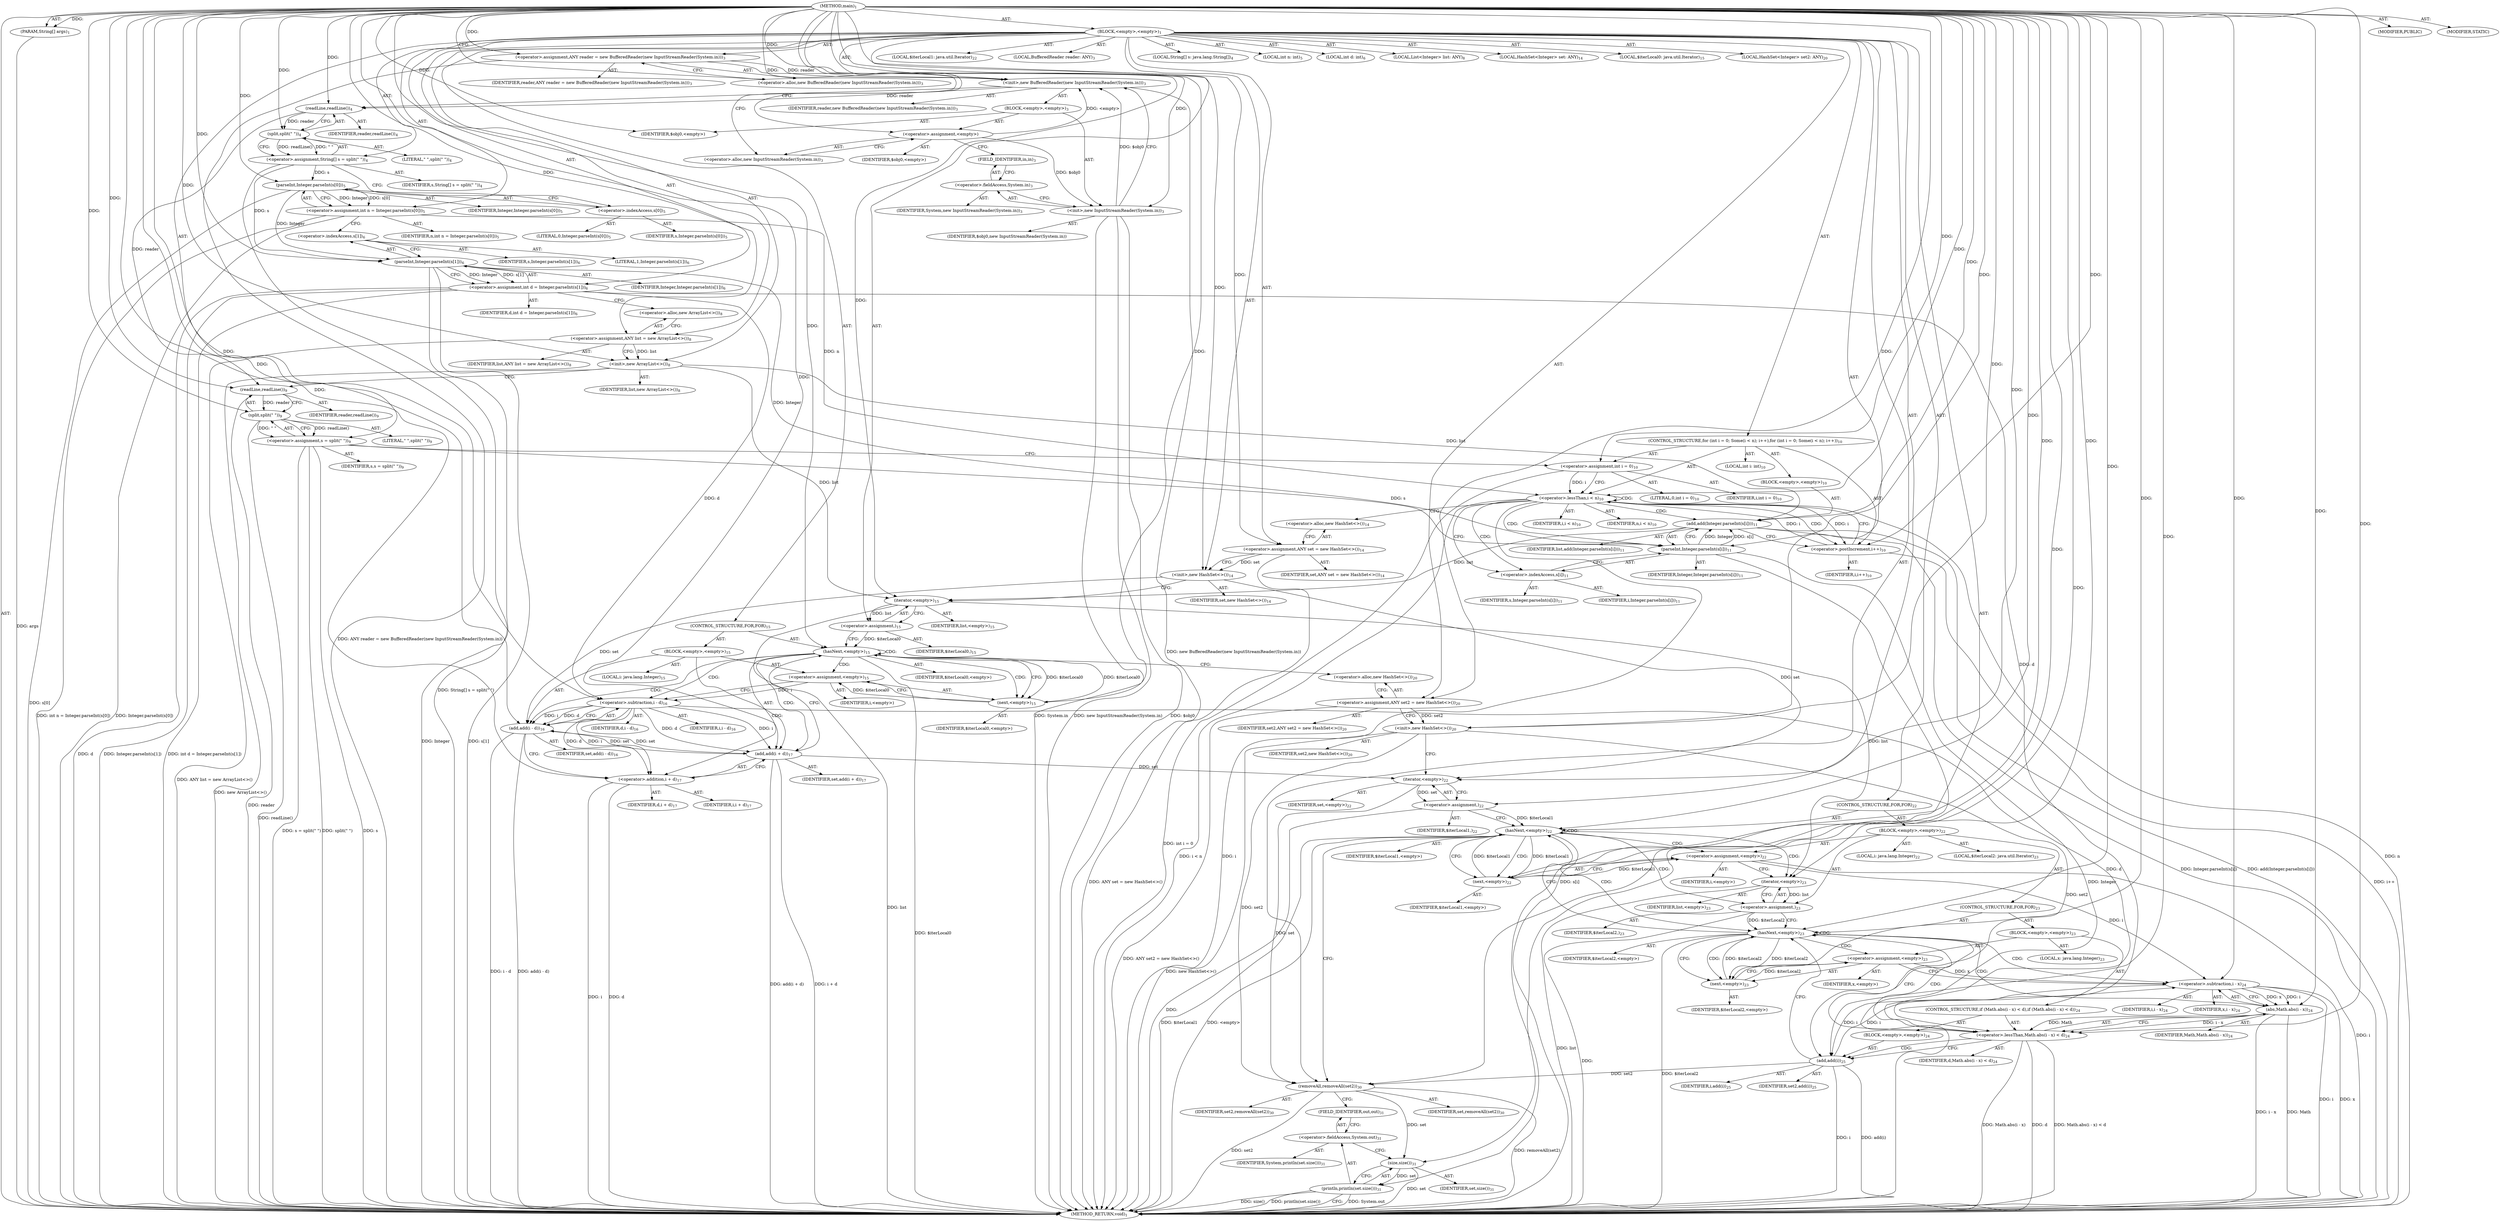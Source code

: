digraph "main" {  
"25" [label = <(METHOD,main)<SUB>1</SUB>> ]
"26" [label = <(PARAM,String[] args)<SUB>1</SUB>> ]
"27" [label = <(BLOCK,&lt;empty&gt;,&lt;empty&gt;)<SUB>1</SUB>> ]
"4" [label = <(LOCAL,BufferedReader reader: ANY)<SUB>3</SUB>> ]
"28" [label = <(&lt;operator&gt;.assignment,ANY reader = new BufferedReader(new InputStreamReader(System.in)))<SUB>3</SUB>> ]
"29" [label = <(IDENTIFIER,reader,ANY reader = new BufferedReader(new InputStreamReader(System.in)))<SUB>3</SUB>> ]
"30" [label = <(&lt;operator&gt;.alloc,new BufferedReader(new InputStreamReader(System.in)))<SUB>3</SUB>> ]
"31" [label = <(&lt;init&gt;,new BufferedReader(new InputStreamReader(System.in)))<SUB>3</SUB>> ]
"3" [label = <(IDENTIFIER,reader,new BufferedReader(new InputStreamReader(System.in)))<SUB>3</SUB>> ]
"32" [label = <(BLOCK,&lt;empty&gt;,&lt;empty&gt;)<SUB>3</SUB>> ]
"33" [label = <(&lt;operator&gt;.assignment,&lt;empty&gt;)> ]
"34" [label = <(IDENTIFIER,$obj0,&lt;empty&gt;)> ]
"35" [label = <(&lt;operator&gt;.alloc,new InputStreamReader(System.in))<SUB>3</SUB>> ]
"36" [label = <(&lt;init&gt;,new InputStreamReader(System.in))<SUB>3</SUB>> ]
"37" [label = <(IDENTIFIER,$obj0,new InputStreamReader(System.in))> ]
"38" [label = <(&lt;operator&gt;.fieldAccess,System.in)<SUB>3</SUB>> ]
"39" [label = <(IDENTIFIER,System,new InputStreamReader(System.in))<SUB>3</SUB>> ]
"40" [label = <(FIELD_IDENTIFIER,in,in)<SUB>3</SUB>> ]
"41" [label = <(IDENTIFIER,$obj0,&lt;empty&gt;)> ]
"42" [label = <(LOCAL,String[] s: java.lang.String[])<SUB>4</SUB>> ]
"43" [label = <(&lt;operator&gt;.assignment,String[] s = split(&quot; &quot;))<SUB>4</SUB>> ]
"44" [label = <(IDENTIFIER,s,String[] s = split(&quot; &quot;))<SUB>4</SUB>> ]
"45" [label = <(split,split(&quot; &quot;))<SUB>4</SUB>> ]
"46" [label = <(readLine,readLine())<SUB>4</SUB>> ]
"47" [label = <(IDENTIFIER,reader,readLine())<SUB>4</SUB>> ]
"48" [label = <(LITERAL,&quot; &quot;,split(&quot; &quot;))<SUB>4</SUB>> ]
"49" [label = <(LOCAL,int n: int)<SUB>5</SUB>> ]
"50" [label = <(&lt;operator&gt;.assignment,int n = Integer.parseInt(s[0]))<SUB>5</SUB>> ]
"51" [label = <(IDENTIFIER,n,int n = Integer.parseInt(s[0]))<SUB>5</SUB>> ]
"52" [label = <(parseInt,Integer.parseInt(s[0]))<SUB>5</SUB>> ]
"53" [label = <(IDENTIFIER,Integer,Integer.parseInt(s[0]))<SUB>5</SUB>> ]
"54" [label = <(&lt;operator&gt;.indexAccess,s[0])<SUB>5</SUB>> ]
"55" [label = <(IDENTIFIER,s,Integer.parseInt(s[0]))<SUB>5</SUB>> ]
"56" [label = <(LITERAL,0,Integer.parseInt(s[0]))<SUB>5</SUB>> ]
"57" [label = <(LOCAL,int d: int)<SUB>6</SUB>> ]
"58" [label = <(&lt;operator&gt;.assignment,int d = Integer.parseInt(s[1]))<SUB>6</SUB>> ]
"59" [label = <(IDENTIFIER,d,int d = Integer.parseInt(s[1]))<SUB>6</SUB>> ]
"60" [label = <(parseInt,Integer.parseInt(s[1]))<SUB>6</SUB>> ]
"61" [label = <(IDENTIFIER,Integer,Integer.parseInt(s[1]))<SUB>6</SUB>> ]
"62" [label = <(&lt;operator&gt;.indexAccess,s[1])<SUB>6</SUB>> ]
"63" [label = <(IDENTIFIER,s,Integer.parseInt(s[1]))<SUB>6</SUB>> ]
"64" [label = <(LITERAL,1,Integer.parseInt(s[1]))<SUB>6</SUB>> ]
"6" [label = <(LOCAL,List&lt;Integer&gt; list: ANY)<SUB>8</SUB>> ]
"65" [label = <(&lt;operator&gt;.assignment,ANY list = new ArrayList&lt;&gt;())<SUB>8</SUB>> ]
"66" [label = <(IDENTIFIER,list,ANY list = new ArrayList&lt;&gt;())<SUB>8</SUB>> ]
"67" [label = <(&lt;operator&gt;.alloc,new ArrayList&lt;&gt;())<SUB>8</SUB>> ]
"68" [label = <(&lt;init&gt;,new ArrayList&lt;&gt;())<SUB>8</SUB>> ]
"5" [label = <(IDENTIFIER,list,new ArrayList&lt;&gt;())<SUB>8</SUB>> ]
"69" [label = <(&lt;operator&gt;.assignment,s = split(&quot; &quot;))<SUB>9</SUB>> ]
"70" [label = <(IDENTIFIER,s,s = split(&quot; &quot;))<SUB>9</SUB>> ]
"71" [label = <(split,split(&quot; &quot;))<SUB>9</SUB>> ]
"72" [label = <(readLine,readLine())<SUB>9</SUB>> ]
"73" [label = <(IDENTIFIER,reader,readLine())<SUB>9</SUB>> ]
"74" [label = <(LITERAL,&quot; &quot;,split(&quot; &quot;))<SUB>9</SUB>> ]
"75" [label = <(CONTROL_STRUCTURE,for (int i = 0; Some(i &lt; n); i++),for (int i = 0; Some(i &lt; n); i++))<SUB>10</SUB>> ]
"76" [label = <(LOCAL,int i: int)<SUB>10</SUB>> ]
"77" [label = <(&lt;operator&gt;.assignment,int i = 0)<SUB>10</SUB>> ]
"78" [label = <(IDENTIFIER,i,int i = 0)<SUB>10</SUB>> ]
"79" [label = <(LITERAL,0,int i = 0)<SUB>10</SUB>> ]
"80" [label = <(&lt;operator&gt;.lessThan,i &lt; n)<SUB>10</SUB>> ]
"81" [label = <(IDENTIFIER,i,i &lt; n)<SUB>10</SUB>> ]
"82" [label = <(IDENTIFIER,n,i &lt; n)<SUB>10</SUB>> ]
"83" [label = <(&lt;operator&gt;.postIncrement,i++)<SUB>10</SUB>> ]
"84" [label = <(IDENTIFIER,i,i++)<SUB>10</SUB>> ]
"85" [label = <(BLOCK,&lt;empty&gt;,&lt;empty&gt;)<SUB>10</SUB>> ]
"86" [label = <(add,add(Integer.parseInt(s[i])))<SUB>11</SUB>> ]
"87" [label = <(IDENTIFIER,list,add(Integer.parseInt(s[i])))<SUB>11</SUB>> ]
"88" [label = <(parseInt,Integer.parseInt(s[i]))<SUB>11</SUB>> ]
"89" [label = <(IDENTIFIER,Integer,Integer.parseInt(s[i]))<SUB>11</SUB>> ]
"90" [label = <(&lt;operator&gt;.indexAccess,s[i])<SUB>11</SUB>> ]
"91" [label = <(IDENTIFIER,s,Integer.parseInt(s[i]))<SUB>11</SUB>> ]
"92" [label = <(IDENTIFIER,i,Integer.parseInt(s[i]))<SUB>11</SUB>> ]
"8" [label = <(LOCAL,HashSet&lt;Integer&gt; set: ANY)<SUB>14</SUB>> ]
"93" [label = <(&lt;operator&gt;.assignment,ANY set = new HashSet&lt;&gt;())<SUB>14</SUB>> ]
"94" [label = <(IDENTIFIER,set,ANY set = new HashSet&lt;&gt;())<SUB>14</SUB>> ]
"95" [label = <(&lt;operator&gt;.alloc,new HashSet&lt;&gt;())<SUB>14</SUB>> ]
"96" [label = <(&lt;init&gt;,new HashSet&lt;&gt;())<SUB>14</SUB>> ]
"7" [label = <(IDENTIFIER,set,new HashSet&lt;&gt;())<SUB>14</SUB>> ]
"97" [label = <(LOCAL,$iterLocal0: java.util.Iterator)<SUB>15</SUB>> ]
"98" [label = <(&lt;operator&gt;.assignment,)<SUB>15</SUB>> ]
"99" [label = <(IDENTIFIER,$iterLocal0,)<SUB>15</SUB>> ]
"100" [label = <(iterator,&lt;empty&gt;)<SUB>15</SUB>> ]
"101" [label = <(IDENTIFIER,list,&lt;empty&gt;)<SUB>15</SUB>> ]
"102" [label = <(CONTROL_STRUCTURE,FOR,FOR)<SUB>15</SUB>> ]
"103" [label = <(hasNext,&lt;empty&gt;)<SUB>15</SUB>> ]
"104" [label = <(IDENTIFIER,$iterLocal0,&lt;empty&gt;)> ]
"105" [label = <(BLOCK,&lt;empty&gt;,&lt;empty&gt;)<SUB>15</SUB>> ]
"106" [label = <(LOCAL,i: java.lang.Integer)<SUB>15</SUB>> ]
"107" [label = <(&lt;operator&gt;.assignment,&lt;empty&gt;)<SUB>15</SUB>> ]
"108" [label = <(IDENTIFIER,i,&lt;empty&gt;)> ]
"109" [label = <(next,&lt;empty&gt;)<SUB>15</SUB>> ]
"110" [label = <(IDENTIFIER,$iterLocal0,&lt;empty&gt;)> ]
"111" [label = <(add,add(i - d))<SUB>16</SUB>> ]
"112" [label = <(IDENTIFIER,set,add(i - d))<SUB>16</SUB>> ]
"113" [label = <(&lt;operator&gt;.subtraction,i - d)<SUB>16</SUB>> ]
"114" [label = <(IDENTIFIER,i,i - d)<SUB>16</SUB>> ]
"115" [label = <(IDENTIFIER,d,i - d)<SUB>16</SUB>> ]
"116" [label = <(add,add(i + d))<SUB>17</SUB>> ]
"117" [label = <(IDENTIFIER,set,add(i + d))<SUB>17</SUB>> ]
"118" [label = <(&lt;operator&gt;.addition,i + d)<SUB>17</SUB>> ]
"119" [label = <(IDENTIFIER,i,i + d)<SUB>17</SUB>> ]
"120" [label = <(IDENTIFIER,d,i + d)<SUB>17</SUB>> ]
"10" [label = <(LOCAL,HashSet&lt;Integer&gt; set2: ANY)<SUB>20</SUB>> ]
"121" [label = <(&lt;operator&gt;.assignment,ANY set2 = new HashSet&lt;&gt;())<SUB>20</SUB>> ]
"122" [label = <(IDENTIFIER,set2,ANY set2 = new HashSet&lt;&gt;())<SUB>20</SUB>> ]
"123" [label = <(&lt;operator&gt;.alloc,new HashSet&lt;&gt;())<SUB>20</SUB>> ]
"124" [label = <(&lt;init&gt;,new HashSet&lt;&gt;())<SUB>20</SUB>> ]
"9" [label = <(IDENTIFIER,set2,new HashSet&lt;&gt;())<SUB>20</SUB>> ]
"125" [label = <(LOCAL,$iterLocal1: java.util.Iterator)<SUB>22</SUB>> ]
"126" [label = <(&lt;operator&gt;.assignment,)<SUB>22</SUB>> ]
"127" [label = <(IDENTIFIER,$iterLocal1,)<SUB>22</SUB>> ]
"128" [label = <(iterator,&lt;empty&gt;)<SUB>22</SUB>> ]
"129" [label = <(IDENTIFIER,set,&lt;empty&gt;)<SUB>22</SUB>> ]
"130" [label = <(CONTROL_STRUCTURE,FOR,FOR)<SUB>22</SUB>> ]
"131" [label = <(hasNext,&lt;empty&gt;)<SUB>22</SUB>> ]
"132" [label = <(IDENTIFIER,$iterLocal1,&lt;empty&gt;)> ]
"133" [label = <(BLOCK,&lt;empty&gt;,&lt;empty&gt;)<SUB>22</SUB>> ]
"134" [label = <(LOCAL,i: java.lang.Integer)<SUB>22</SUB>> ]
"135" [label = <(&lt;operator&gt;.assignment,&lt;empty&gt;)<SUB>22</SUB>> ]
"136" [label = <(IDENTIFIER,i,&lt;empty&gt;)> ]
"137" [label = <(next,&lt;empty&gt;)<SUB>22</SUB>> ]
"138" [label = <(IDENTIFIER,$iterLocal1,&lt;empty&gt;)> ]
"139" [label = <(LOCAL,$iterLocal2: java.util.Iterator)<SUB>23</SUB>> ]
"140" [label = <(&lt;operator&gt;.assignment,)<SUB>23</SUB>> ]
"141" [label = <(IDENTIFIER,$iterLocal2,)<SUB>23</SUB>> ]
"142" [label = <(iterator,&lt;empty&gt;)<SUB>23</SUB>> ]
"143" [label = <(IDENTIFIER,list,&lt;empty&gt;)<SUB>23</SUB>> ]
"144" [label = <(CONTROL_STRUCTURE,FOR,FOR)<SUB>23</SUB>> ]
"145" [label = <(hasNext,&lt;empty&gt;)<SUB>23</SUB>> ]
"146" [label = <(IDENTIFIER,$iterLocal2,&lt;empty&gt;)> ]
"147" [label = <(BLOCK,&lt;empty&gt;,&lt;empty&gt;)<SUB>23</SUB>> ]
"148" [label = <(LOCAL,x: java.lang.Integer)<SUB>23</SUB>> ]
"149" [label = <(&lt;operator&gt;.assignment,&lt;empty&gt;)<SUB>23</SUB>> ]
"150" [label = <(IDENTIFIER,x,&lt;empty&gt;)> ]
"151" [label = <(next,&lt;empty&gt;)<SUB>23</SUB>> ]
"152" [label = <(IDENTIFIER,$iterLocal2,&lt;empty&gt;)> ]
"153" [label = <(CONTROL_STRUCTURE,if (Math.abs(i - x) &lt; d),if (Math.abs(i - x) &lt; d))<SUB>24</SUB>> ]
"154" [label = <(&lt;operator&gt;.lessThan,Math.abs(i - x) &lt; d)<SUB>24</SUB>> ]
"155" [label = <(abs,Math.abs(i - x))<SUB>24</SUB>> ]
"156" [label = <(IDENTIFIER,Math,Math.abs(i - x))<SUB>24</SUB>> ]
"157" [label = <(&lt;operator&gt;.subtraction,i - x)<SUB>24</SUB>> ]
"158" [label = <(IDENTIFIER,i,i - x)<SUB>24</SUB>> ]
"159" [label = <(IDENTIFIER,x,i - x)<SUB>24</SUB>> ]
"160" [label = <(IDENTIFIER,d,Math.abs(i - x) &lt; d)<SUB>24</SUB>> ]
"161" [label = <(BLOCK,&lt;empty&gt;,&lt;empty&gt;)<SUB>24</SUB>> ]
"162" [label = <(add,add(i))<SUB>25</SUB>> ]
"163" [label = <(IDENTIFIER,set2,add(i))<SUB>25</SUB>> ]
"164" [label = <(IDENTIFIER,i,add(i))<SUB>25</SUB>> ]
"165" [label = <(removeAll,removeAll(set2))<SUB>30</SUB>> ]
"166" [label = <(IDENTIFIER,set,removeAll(set2))<SUB>30</SUB>> ]
"167" [label = <(IDENTIFIER,set2,removeAll(set2))<SUB>30</SUB>> ]
"168" [label = <(println,println(set.size()))<SUB>31</SUB>> ]
"169" [label = <(&lt;operator&gt;.fieldAccess,System.out)<SUB>31</SUB>> ]
"170" [label = <(IDENTIFIER,System,println(set.size()))<SUB>31</SUB>> ]
"171" [label = <(FIELD_IDENTIFIER,out,out)<SUB>31</SUB>> ]
"172" [label = <(size,size())<SUB>31</SUB>> ]
"173" [label = <(IDENTIFIER,set,size())<SUB>31</SUB>> ]
"174" [label = <(MODIFIER,PUBLIC)> ]
"175" [label = <(MODIFIER,STATIC)> ]
"176" [label = <(METHOD_RETURN,void)<SUB>1</SUB>> ]
  "25" -> "26"  [ label = "AST: "] 
  "25" -> "27"  [ label = "AST: "] 
  "25" -> "174"  [ label = "AST: "] 
  "25" -> "175"  [ label = "AST: "] 
  "25" -> "176"  [ label = "AST: "] 
  "27" -> "4"  [ label = "AST: "] 
  "27" -> "28"  [ label = "AST: "] 
  "27" -> "31"  [ label = "AST: "] 
  "27" -> "42"  [ label = "AST: "] 
  "27" -> "43"  [ label = "AST: "] 
  "27" -> "49"  [ label = "AST: "] 
  "27" -> "50"  [ label = "AST: "] 
  "27" -> "57"  [ label = "AST: "] 
  "27" -> "58"  [ label = "AST: "] 
  "27" -> "6"  [ label = "AST: "] 
  "27" -> "65"  [ label = "AST: "] 
  "27" -> "68"  [ label = "AST: "] 
  "27" -> "69"  [ label = "AST: "] 
  "27" -> "75"  [ label = "AST: "] 
  "27" -> "8"  [ label = "AST: "] 
  "27" -> "93"  [ label = "AST: "] 
  "27" -> "96"  [ label = "AST: "] 
  "27" -> "97"  [ label = "AST: "] 
  "27" -> "98"  [ label = "AST: "] 
  "27" -> "102"  [ label = "AST: "] 
  "27" -> "10"  [ label = "AST: "] 
  "27" -> "121"  [ label = "AST: "] 
  "27" -> "124"  [ label = "AST: "] 
  "27" -> "125"  [ label = "AST: "] 
  "27" -> "126"  [ label = "AST: "] 
  "27" -> "130"  [ label = "AST: "] 
  "27" -> "165"  [ label = "AST: "] 
  "27" -> "168"  [ label = "AST: "] 
  "28" -> "29"  [ label = "AST: "] 
  "28" -> "30"  [ label = "AST: "] 
  "31" -> "3"  [ label = "AST: "] 
  "31" -> "32"  [ label = "AST: "] 
  "32" -> "33"  [ label = "AST: "] 
  "32" -> "36"  [ label = "AST: "] 
  "32" -> "41"  [ label = "AST: "] 
  "33" -> "34"  [ label = "AST: "] 
  "33" -> "35"  [ label = "AST: "] 
  "36" -> "37"  [ label = "AST: "] 
  "36" -> "38"  [ label = "AST: "] 
  "38" -> "39"  [ label = "AST: "] 
  "38" -> "40"  [ label = "AST: "] 
  "43" -> "44"  [ label = "AST: "] 
  "43" -> "45"  [ label = "AST: "] 
  "45" -> "46"  [ label = "AST: "] 
  "45" -> "48"  [ label = "AST: "] 
  "46" -> "47"  [ label = "AST: "] 
  "50" -> "51"  [ label = "AST: "] 
  "50" -> "52"  [ label = "AST: "] 
  "52" -> "53"  [ label = "AST: "] 
  "52" -> "54"  [ label = "AST: "] 
  "54" -> "55"  [ label = "AST: "] 
  "54" -> "56"  [ label = "AST: "] 
  "58" -> "59"  [ label = "AST: "] 
  "58" -> "60"  [ label = "AST: "] 
  "60" -> "61"  [ label = "AST: "] 
  "60" -> "62"  [ label = "AST: "] 
  "62" -> "63"  [ label = "AST: "] 
  "62" -> "64"  [ label = "AST: "] 
  "65" -> "66"  [ label = "AST: "] 
  "65" -> "67"  [ label = "AST: "] 
  "68" -> "5"  [ label = "AST: "] 
  "69" -> "70"  [ label = "AST: "] 
  "69" -> "71"  [ label = "AST: "] 
  "71" -> "72"  [ label = "AST: "] 
  "71" -> "74"  [ label = "AST: "] 
  "72" -> "73"  [ label = "AST: "] 
  "75" -> "76"  [ label = "AST: "] 
  "75" -> "77"  [ label = "AST: "] 
  "75" -> "80"  [ label = "AST: "] 
  "75" -> "83"  [ label = "AST: "] 
  "75" -> "85"  [ label = "AST: "] 
  "77" -> "78"  [ label = "AST: "] 
  "77" -> "79"  [ label = "AST: "] 
  "80" -> "81"  [ label = "AST: "] 
  "80" -> "82"  [ label = "AST: "] 
  "83" -> "84"  [ label = "AST: "] 
  "85" -> "86"  [ label = "AST: "] 
  "86" -> "87"  [ label = "AST: "] 
  "86" -> "88"  [ label = "AST: "] 
  "88" -> "89"  [ label = "AST: "] 
  "88" -> "90"  [ label = "AST: "] 
  "90" -> "91"  [ label = "AST: "] 
  "90" -> "92"  [ label = "AST: "] 
  "93" -> "94"  [ label = "AST: "] 
  "93" -> "95"  [ label = "AST: "] 
  "96" -> "7"  [ label = "AST: "] 
  "98" -> "99"  [ label = "AST: "] 
  "98" -> "100"  [ label = "AST: "] 
  "100" -> "101"  [ label = "AST: "] 
  "102" -> "103"  [ label = "AST: "] 
  "102" -> "105"  [ label = "AST: "] 
  "103" -> "104"  [ label = "AST: "] 
  "105" -> "106"  [ label = "AST: "] 
  "105" -> "107"  [ label = "AST: "] 
  "105" -> "111"  [ label = "AST: "] 
  "105" -> "116"  [ label = "AST: "] 
  "107" -> "108"  [ label = "AST: "] 
  "107" -> "109"  [ label = "AST: "] 
  "109" -> "110"  [ label = "AST: "] 
  "111" -> "112"  [ label = "AST: "] 
  "111" -> "113"  [ label = "AST: "] 
  "113" -> "114"  [ label = "AST: "] 
  "113" -> "115"  [ label = "AST: "] 
  "116" -> "117"  [ label = "AST: "] 
  "116" -> "118"  [ label = "AST: "] 
  "118" -> "119"  [ label = "AST: "] 
  "118" -> "120"  [ label = "AST: "] 
  "121" -> "122"  [ label = "AST: "] 
  "121" -> "123"  [ label = "AST: "] 
  "124" -> "9"  [ label = "AST: "] 
  "126" -> "127"  [ label = "AST: "] 
  "126" -> "128"  [ label = "AST: "] 
  "128" -> "129"  [ label = "AST: "] 
  "130" -> "131"  [ label = "AST: "] 
  "130" -> "133"  [ label = "AST: "] 
  "131" -> "132"  [ label = "AST: "] 
  "133" -> "134"  [ label = "AST: "] 
  "133" -> "135"  [ label = "AST: "] 
  "133" -> "139"  [ label = "AST: "] 
  "133" -> "140"  [ label = "AST: "] 
  "133" -> "144"  [ label = "AST: "] 
  "135" -> "136"  [ label = "AST: "] 
  "135" -> "137"  [ label = "AST: "] 
  "137" -> "138"  [ label = "AST: "] 
  "140" -> "141"  [ label = "AST: "] 
  "140" -> "142"  [ label = "AST: "] 
  "142" -> "143"  [ label = "AST: "] 
  "144" -> "145"  [ label = "AST: "] 
  "144" -> "147"  [ label = "AST: "] 
  "145" -> "146"  [ label = "AST: "] 
  "147" -> "148"  [ label = "AST: "] 
  "147" -> "149"  [ label = "AST: "] 
  "147" -> "153"  [ label = "AST: "] 
  "149" -> "150"  [ label = "AST: "] 
  "149" -> "151"  [ label = "AST: "] 
  "151" -> "152"  [ label = "AST: "] 
  "153" -> "154"  [ label = "AST: "] 
  "153" -> "161"  [ label = "AST: "] 
  "154" -> "155"  [ label = "AST: "] 
  "154" -> "160"  [ label = "AST: "] 
  "155" -> "156"  [ label = "AST: "] 
  "155" -> "157"  [ label = "AST: "] 
  "157" -> "158"  [ label = "AST: "] 
  "157" -> "159"  [ label = "AST: "] 
  "161" -> "162"  [ label = "AST: "] 
  "162" -> "163"  [ label = "AST: "] 
  "162" -> "164"  [ label = "AST: "] 
  "165" -> "166"  [ label = "AST: "] 
  "165" -> "167"  [ label = "AST: "] 
  "168" -> "169"  [ label = "AST: "] 
  "168" -> "172"  [ label = "AST: "] 
  "169" -> "170"  [ label = "AST: "] 
  "169" -> "171"  [ label = "AST: "] 
  "172" -> "173"  [ label = "AST: "] 
  "28" -> "35"  [ label = "CFG: "] 
  "31" -> "46"  [ label = "CFG: "] 
  "43" -> "54"  [ label = "CFG: "] 
  "50" -> "62"  [ label = "CFG: "] 
  "58" -> "67"  [ label = "CFG: "] 
  "65" -> "68"  [ label = "CFG: "] 
  "68" -> "72"  [ label = "CFG: "] 
  "69" -> "77"  [ label = "CFG: "] 
  "93" -> "96"  [ label = "CFG: "] 
  "96" -> "100"  [ label = "CFG: "] 
  "98" -> "103"  [ label = "CFG: "] 
  "121" -> "124"  [ label = "CFG: "] 
  "124" -> "128"  [ label = "CFG: "] 
  "126" -> "131"  [ label = "CFG: "] 
  "165" -> "171"  [ label = "CFG: "] 
  "168" -> "176"  [ label = "CFG: "] 
  "30" -> "28"  [ label = "CFG: "] 
  "45" -> "43"  [ label = "CFG: "] 
  "52" -> "50"  [ label = "CFG: "] 
  "60" -> "58"  [ label = "CFG: "] 
  "67" -> "65"  [ label = "CFG: "] 
  "71" -> "69"  [ label = "CFG: "] 
  "77" -> "80"  [ label = "CFG: "] 
  "80" -> "90"  [ label = "CFG: "] 
  "80" -> "95"  [ label = "CFG: "] 
  "83" -> "80"  [ label = "CFG: "] 
  "95" -> "93"  [ label = "CFG: "] 
  "100" -> "98"  [ label = "CFG: "] 
  "103" -> "109"  [ label = "CFG: "] 
  "103" -> "123"  [ label = "CFG: "] 
  "123" -> "121"  [ label = "CFG: "] 
  "128" -> "126"  [ label = "CFG: "] 
  "131" -> "137"  [ label = "CFG: "] 
  "131" -> "165"  [ label = "CFG: "] 
  "169" -> "172"  [ label = "CFG: "] 
  "172" -> "168"  [ label = "CFG: "] 
  "33" -> "40"  [ label = "CFG: "] 
  "36" -> "31"  [ label = "CFG: "] 
  "46" -> "45"  [ label = "CFG: "] 
  "54" -> "52"  [ label = "CFG: "] 
  "62" -> "60"  [ label = "CFG: "] 
  "72" -> "71"  [ label = "CFG: "] 
  "86" -> "83"  [ label = "CFG: "] 
  "107" -> "113"  [ label = "CFG: "] 
  "111" -> "118"  [ label = "CFG: "] 
  "116" -> "103"  [ label = "CFG: "] 
  "135" -> "142"  [ label = "CFG: "] 
  "140" -> "145"  [ label = "CFG: "] 
  "171" -> "169"  [ label = "CFG: "] 
  "35" -> "33"  [ label = "CFG: "] 
  "38" -> "36"  [ label = "CFG: "] 
  "88" -> "86"  [ label = "CFG: "] 
  "109" -> "107"  [ label = "CFG: "] 
  "113" -> "111"  [ label = "CFG: "] 
  "118" -> "116"  [ label = "CFG: "] 
  "137" -> "135"  [ label = "CFG: "] 
  "142" -> "140"  [ label = "CFG: "] 
  "145" -> "131"  [ label = "CFG: "] 
  "145" -> "151"  [ label = "CFG: "] 
  "40" -> "38"  [ label = "CFG: "] 
  "90" -> "88"  [ label = "CFG: "] 
  "149" -> "157"  [ label = "CFG: "] 
  "151" -> "149"  [ label = "CFG: "] 
  "154" -> "145"  [ label = "CFG: "] 
  "154" -> "162"  [ label = "CFG: "] 
  "155" -> "154"  [ label = "CFG: "] 
  "162" -> "145"  [ label = "CFG: "] 
  "157" -> "155"  [ label = "CFG: "] 
  "25" -> "30"  [ label = "CFG: "] 
  "26" -> "176"  [ label = "DDG: args"] 
  "28" -> "176"  [ label = "DDG: ANY reader = new BufferedReader(new InputStreamReader(System.in))"] 
  "36" -> "176"  [ label = "DDG: $obj0"] 
  "36" -> "176"  [ label = "DDG: System.in"] 
  "36" -> "176"  [ label = "DDG: new InputStreamReader(System.in)"] 
  "31" -> "176"  [ label = "DDG: new BufferedReader(new InputStreamReader(System.in))"] 
  "43" -> "176"  [ label = "DDG: String[] s = split(&quot; &quot;)"] 
  "52" -> "176"  [ label = "DDG: s[0]"] 
  "50" -> "176"  [ label = "DDG: Integer.parseInt(s[0])"] 
  "50" -> "176"  [ label = "DDG: int n = Integer.parseInt(s[0])"] 
  "58" -> "176"  [ label = "DDG: d"] 
  "60" -> "176"  [ label = "DDG: Integer"] 
  "60" -> "176"  [ label = "DDG: s[1]"] 
  "58" -> "176"  [ label = "DDG: Integer.parseInt(s[1])"] 
  "58" -> "176"  [ label = "DDG: int d = Integer.parseInt(s[1])"] 
  "65" -> "176"  [ label = "DDG: ANY list = new ArrayList&lt;&gt;()"] 
  "68" -> "176"  [ label = "DDG: new ArrayList&lt;&gt;()"] 
  "69" -> "176"  [ label = "DDG: s"] 
  "72" -> "176"  [ label = "DDG: reader"] 
  "71" -> "176"  [ label = "DDG: readLine()"] 
  "69" -> "176"  [ label = "DDG: split(&quot; &quot;)"] 
  "69" -> "176"  [ label = "DDG: s = split(&quot; &quot;)"] 
  "77" -> "176"  [ label = "DDG: int i = 0"] 
  "80" -> "176"  [ label = "DDG: i"] 
  "80" -> "176"  [ label = "DDG: n"] 
  "80" -> "176"  [ label = "DDG: i &lt; n"] 
  "93" -> "176"  [ label = "DDG: ANY set = new HashSet&lt;&gt;()"] 
  "100" -> "176"  [ label = "DDG: list"] 
  "103" -> "176"  [ label = "DDG: $iterLocal0"] 
  "121" -> "176"  [ label = "DDG: ANY set2 = new HashSet&lt;&gt;()"] 
  "124" -> "176"  [ label = "DDG: new HashSet&lt;&gt;()"] 
  "126" -> "176"  [ label = "DDG: "] 
  "131" -> "176"  [ label = "DDG: $iterLocal1"] 
  "131" -> "176"  [ label = "DDG: &lt;empty&gt;"] 
  "165" -> "176"  [ label = "DDG: set2"] 
  "165" -> "176"  [ label = "DDG: removeAll(set2)"] 
  "168" -> "176"  [ label = "DDG: System.out"] 
  "172" -> "176"  [ label = "DDG: set"] 
  "168" -> "176"  [ label = "DDG: size()"] 
  "168" -> "176"  [ label = "DDG: println(set.size())"] 
  "135" -> "176"  [ label = "DDG: i"] 
  "142" -> "176"  [ label = "DDG: list"] 
  "140" -> "176"  [ label = "DDG: "] 
  "145" -> "176"  [ label = "DDG: $iterLocal2"] 
  "157" -> "176"  [ label = "DDG: i"] 
  "157" -> "176"  [ label = "DDG: x"] 
  "155" -> "176"  [ label = "DDG: i - x"] 
  "154" -> "176"  [ label = "DDG: Math.abs(i - x)"] 
  "154" -> "176"  [ label = "DDG: d"] 
  "154" -> "176"  [ label = "DDG: Math.abs(i - x) &lt; d"] 
  "162" -> "176"  [ label = "DDG: i"] 
  "162" -> "176"  [ label = "DDG: add(i)"] 
  "111" -> "176"  [ label = "DDG: i - d"] 
  "111" -> "176"  [ label = "DDG: add(i - d)"] 
  "118" -> "176"  [ label = "DDG: i"] 
  "118" -> "176"  [ label = "DDG: d"] 
  "116" -> "176"  [ label = "DDG: i + d"] 
  "116" -> "176"  [ label = "DDG: add(i + d)"] 
  "88" -> "176"  [ label = "DDG: Integer"] 
  "88" -> "176"  [ label = "DDG: s[i]"] 
  "86" -> "176"  [ label = "DDG: Integer.parseInt(s[i])"] 
  "86" -> "176"  [ label = "DDG: add(Integer.parseInt(s[i]))"] 
  "83" -> "176"  [ label = "DDG: i++"] 
  "155" -> "176"  [ label = "DDG: Math"] 
  "25" -> "26"  [ label = "DDG: "] 
  "25" -> "28"  [ label = "DDG: "] 
  "45" -> "43"  [ label = "DDG: readLine()"] 
  "45" -> "43"  [ label = "DDG: &quot; &quot;"] 
  "52" -> "50"  [ label = "DDG: Integer"] 
  "52" -> "50"  [ label = "DDG: s[0]"] 
  "60" -> "58"  [ label = "DDG: Integer"] 
  "60" -> "58"  [ label = "DDG: s[1]"] 
  "25" -> "65"  [ label = "DDG: "] 
  "71" -> "69"  [ label = "DDG: readLine()"] 
  "71" -> "69"  [ label = "DDG: &quot; &quot;"] 
  "25" -> "93"  [ label = "DDG: "] 
  "100" -> "98"  [ label = "DDG: list"] 
  "25" -> "121"  [ label = "DDG: "] 
  "128" -> "126"  [ label = "DDG: set"] 
  "28" -> "31"  [ label = "DDG: reader"] 
  "25" -> "31"  [ label = "DDG: "] 
  "33" -> "31"  [ label = "DDG: &lt;empty&gt;"] 
  "36" -> "31"  [ label = "DDG: $obj0"] 
  "65" -> "68"  [ label = "DDG: list"] 
  "25" -> "68"  [ label = "DDG: "] 
  "25" -> "77"  [ label = "DDG: "] 
  "93" -> "96"  [ label = "DDG: set"] 
  "25" -> "96"  [ label = "DDG: "] 
  "121" -> "124"  [ label = "DDG: set2"] 
  "25" -> "124"  [ label = "DDG: "] 
  "128" -> "165"  [ label = "DDG: set"] 
  "25" -> "165"  [ label = "DDG: "] 
  "124" -> "165"  [ label = "DDG: set2"] 
  "162" -> "165"  [ label = "DDG: set2"] 
  "172" -> "168"  [ label = "DDG: set"] 
  "25" -> "33"  [ label = "DDG: "] 
  "25" -> "41"  [ label = "DDG: "] 
  "46" -> "45"  [ label = "DDG: reader"] 
  "25" -> "45"  [ label = "DDG: "] 
  "25" -> "52"  [ label = "DDG: "] 
  "43" -> "52"  [ label = "DDG: s"] 
  "52" -> "60"  [ label = "DDG: Integer"] 
  "25" -> "60"  [ label = "DDG: "] 
  "43" -> "60"  [ label = "DDG: s"] 
  "72" -> "71"  [ label = "DDG: reader"] 
  "25" -> "71"  [ label = "DDG: "] 
  "77" -> "80"  [ label = "DDG: i"] 
  "83" -> "80"  [ label = "DDG: i"] 
  "25" -> "80"  [ label = "DDG: "] 
  "50" -> "80"  [ label = "DDG: n"] 
  "80" -> "83"  [ label = "DDG: i"] 
  "25" -> "83"  [ label = "DDG: "] 
  "68" -> "100"  [ label = "DDG: list"] 
  "86" -> "100"  [ label = "DDG: list"] 
  "25" -> "100"  [ label = "DDG: "] 
  "98" -> "103"  [ label = "DDG: $iterLocal0"] 
  "109" -> "103"  [ label = "DDG: $iterLocal0"] 
  "25" -> "103"  [ label = "DDG: "] 
  "109" -> "107"  [ label = "DDG: $iterLocal0"] 
  "96" -> "128"  [ label = "DDG: set"] 
  "116" -> "128"  [ label = "DDG: set"] 
  "25" -> "128"  [ label = "DDG: "] 
  "126" -> "131"  [ label = "DDG: $iterLocal1"] 
  "137" -> "131"  [ label = "DDG: $iterLocal1"] 
  "25" -> "131"  [ label = "DDG: "] 
  "137" -> "135"  [ label = "DDG: $iterLocal1"] 
  "142" -> "140"  [ label = "DDG: list"] 
  "165" -> "172"  [ label = "DDG: set"] 
  "25" -> "172"  [ label = "DDG: "] 
  "33" -> "36"  [ label = "DDG: $obj0"] 
  "25" -> "36"  [ label = "DDG: "] 
  "31" -> "46"  [ label = "DDG: reader"] 
  "25" -> "46"  [ label = "DDG: "] 
  "46" -> "72"  [ label = "DDG: reader"] 
  "25" -> "72"  [ label = "DDG: "] 
  "68" -> "86"  [ label = "DDG: list"] 
  "25" -> "86"  [ label = "DDG: "] 
  "88" -> "86"  [ label = "DDG: Integer"] 
  "88" -> "86"  [ label = "DDG: s[i]"] 
  "96" -> "111"  [ label = "DDG: set"] 
  "116" -> "111"  [ label = "DDG: set"] 
  "25" -> "111"  [ label = "DDG: "] 
  "113" -> "111"  [ label = "DDG: i"] 
  "113" -> "111"  [ label = "DDG: d"] 
  "111" -> "116"  [ label = "DDG: set"] 
  "25" -> "116"  [ label = "DDG: "] 
  "113" -> "116"  [ label = "DDG: i"] 
  "113" -> "116"  [ label = "DDG: d"] 
  "60" -> "88"  [ label = "DDG: Integer"] 
  "25" -> "88"  [ label = "DDG: "] 
  "69" -> "88"  [ label = "DDG: s"] 
  "103" -> "109"  [ label = "DDG: $iterLocal0"] 
  "25" -> "109"  [ label = "DDG: "] 
  "107" -> "113"  [ label = "DDG: i"] 
  "25" -> "113"  [ label = "DDG: "] 
  "58" -> "113"  [ label = "DDG: d"] 
  "113" -> "118"  [ label = "DDG: i"] 
  "25" -> "118"  [ label = "DDG: "] 
  "113" -> "118"  [ label = "DDG: d"] 
  "131" -> "137"  [ label = "DDG: $iterLocal1"] 
  "25" -> "137"  [ label = "DDG: "] 
  "100" -> "142"  [ label = "DDG: list"] 
  "25" -> "142"  [ label = "DDG: "] 
  "140" -> "145"  [ label = "DDG: $iterLocal2"] 
  "151" -> "145"  [ label = "DDG: $iterLocal2"] 
  "25" -> "145"  [ label = "DDG: "] 
  "151" -> "149"  [ label = "DDG: $iterLocal2"] 
  "145" -> "151"  [ label = "DDG: $iterLocal2"] 
  "25" -> "151"  [ label = "DDG: "] 
  "155" -> "154"  [ label = "DDG: Math"] 
  "155" -> "154"  [ label = "DDG: i - x"] 
  "58" -> "154"  [ label = "DDG: d"] 
  "25" -> "154"  [ label = "DDG: "] 
  "113" -> "154"  [ label = "DDG: d"] 
  "25" -> "155"  [ label = "DDG: "] 
  "157" -> "155"  [ label = "DDG: i"] 
  "157" -> "155"  [ label = "DDG: x"] 
  "124" -> "162"  [ label = "DDG: set2"] 
  "25" -> "162"  [ label = "DDG: "] 
  "157" -> "162"  [ label = "DDG: i"] 
  "135" -> "157"  [ label = "DDG: i"] 
  "162" -> "157"  [ label = "DDG: i"] 
  "25" -> "157"  [ label = "DDG: "] 
  "149" -> "157"  [ label = "DDG: x"] 
  "80" -> "90"  [ label = "CDG: "] 
  "80" -> "80"  [ label = "CDG: "] 
  "80" -> "83"  [ label = "CDG: "] 
  "80" -> "88"  [ label = "CDG: "] 
  "80" -> "86"  [ label = "CDG: "] 
  "103" -> "107"  [ label = "CDG: "] 
  "103" -> "113"  [ label = "CDG: "] 
  "103" -> "116"  [ label = "CDG: "] 
  "103" -> "103"  [ label = "CDG: "] 
  "103" -> "118"  [ label = "CDG: "] 
  "103" -> "111"  [ label = "CDG: "] 
  "103" -> "109"  [ label = "CDG: "] 
  "131" -> "145"  [ label = "CDG: "] 
  "131" -> "131"  [ label = "CDG: "] 
  "131" -> "142"  [ label = "CDG: "] 
  "131" -> "140"  [ label = "CDG: "] 
  "131" -> "137"  [ label = "CDG: "] 
  "131" -> "135"  [ label = "CDG: "] 
  "145" -> "154"  [ label = "CDG: "] 
  "145" -> "145"  [ label = "CDG: "] 
  "145" -> "149"  [ label = "CDG: "] 
  "145" -> "151"  [ label = "CDG: "] 
  "145" -> "157"  [ label = "CDG: "] 
  "145" -> "155"  [ label = "CDG: "] 
  "154" -> "162"  [ label = "CDG: "] 
}
